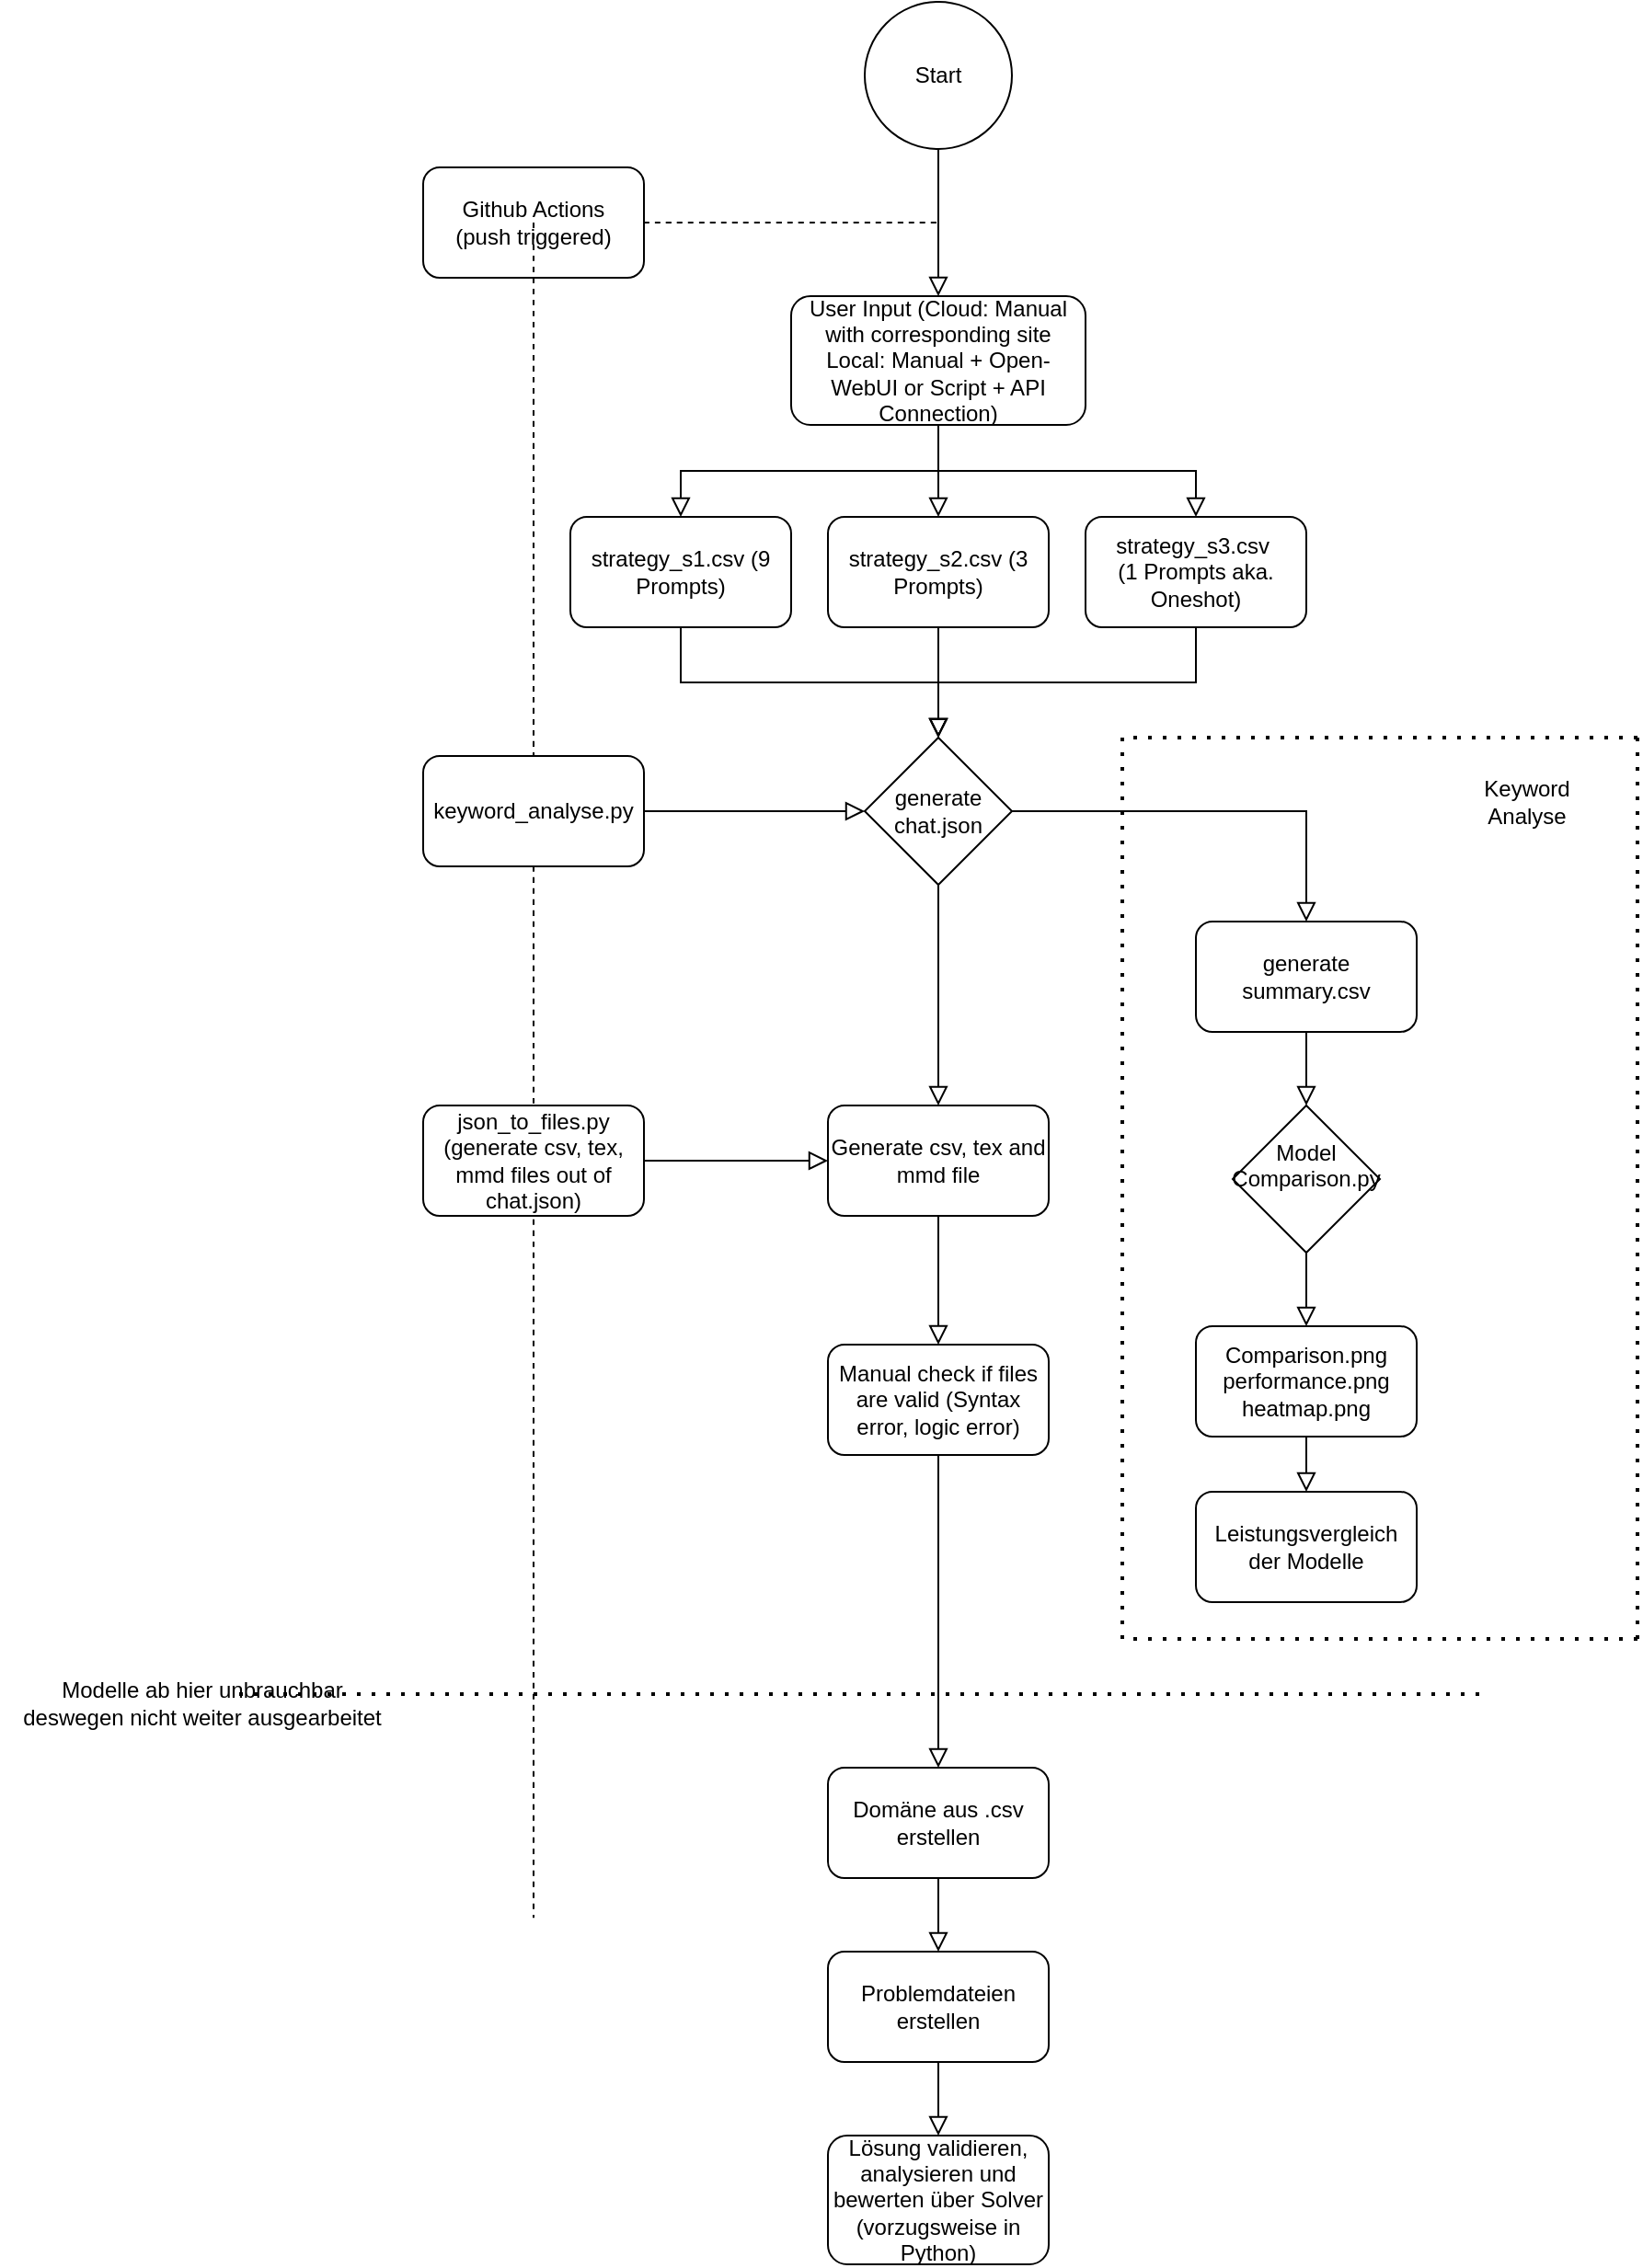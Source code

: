 <mxfile version="28.1.1">
  <diagram id="C5RBs43oDa-KdzZeNtuy" name="Page-1">
    <mxGraphModel dx="1948" dy="1941" grid="1" gridSize="10" guides="1" tooltips="1" connect="1" arrows="1" fold="1" page="1" pageScale="1" pageWidth="827" pageHeight="1169" math="0" shadow="0">
      <root>
        <mxCell id="WIyWlLk6GJQsqaUBKTNV-0" />
        <mxCell id="WIyWlLk6GJQsqaUBKTNV-1" parent="WIyWlLk6GJQsqaUBKTNV-0" />
        <mxCell id="WIyWlLk6GJQsqaUBKTNV-2" value="" style="rounded=0;html=1;jettySize=auto;orthogonalLoop=1;fontSize=11;endArrow=block;endFill=0;endSize=8;strokeWidth=1;shadow=0;labelBackgroundColor=none;edgeStyle=orthogonalEdgeStyle;entryX=0.5;entryY=0;entryDx=0;entryDy=0;" parent="WIyWlLk6GJQsqaUBKTNV-1" source="WIyWlLk6GJQsqaUBKTNV-3" target="XLpmGhJiiq_1ypIwrxc6-3" edge="1">
          <mxGeometry relative="1" as="geometry">
            <mxPoint x="220" y="170" as="targetPoint" />
            <Array as="points" />
          </mxGeometry>
        </mxCell>
        <mxCell id="WIyWlLk6GJQsqaUBKTNV-3" value="User Input (Cloud: Manual with corresponding site&lt;br&gt;Local: Manual + Open-WebUI or Script + API Connection)" style="rounded=1;whiteSpace=wrap;html=1;fontSize=12;glass=0;strokeWidth=1;shadow=0;" parent="WIyWlLk6GJQsqaUBKTNV-1" vertex="1">
          <mxGeometry x="140" y="80" width="160" height="70" as="geometry" />
        </mxCell>
        <mxCell id="XLpmGhJiiq_1ypIwrxc6-0" value="&lt;div&gt;Start&lt;/div&gt;" style="ellipse;whiteSpace=wrap;html=1;aspect=fixed;" parent="WIyWlLk6GJQsqaUBKTNV-1" vertex="1">
          <mxGeometry x="180" y="-80" width="80" height="80" as="geometry" />
        </mxCell>
        <mxCell id="XLpmGhJiiq_1ypIwrxc6-1" value="" style="rounded=0;html=1;jettySize=auto;orthogonalLoop=1;fontSize=11;endArrow=block;endFill=0;endSize=8;strokeWidth=1;shadow=0;labelBackgroundColor=none;edgeStyle=orthogonalEdgeStyle;exitX=0.5;exitY=1;exitDx=0;exitDy=0;" parent="WIyWlLk6GJQsqaUBKTNV-1" source="XLpmGhJiiq_1ypIwrxc6-0" edge="1">
          <mxGeometry relative="1" as="geometry">
            <mxPoint x="230" y="170" as="sourcePoint" />
            <mxPoint x="220" y="80" as="targetPoint" />
          </mxGeometry>
        </mxCell>
        <mxCell id="XLpmGhJiiq_1ypIwrxc6-2" value="strategy_s1.csv (9 Prompts)" style="rounded=1;whiteSpace=wrap;html=1;" parent="WIyWlLk6GJQsqaUBKTNV-1" vertex="1">
          <mxGeometry x="20" y="200" width="120" height="60" as="geometry" />
        </mxCell>
        <mxCell id="XLpmGhJiiq_1ypIwrxc6-3" value="&lt;div&gt;strategy_s2.csv (3 Prompts)&lt;/div&gt;" style="rounded=1;whiteSpace=wrap;html=1;" parent="WIyWlLk6GJQsqaUBKTNV-1" vertex="1">
          <mxGeometry x="160" y="200" width="120" height="60" as="geometry" />
        </mxCell>
        <mxCell id="XLpmGhJiiq_1ypIwrxc6-4" value="&lt;div&gt;strategy_s3.csv&amp;nbsp;&lt;/div&gt;&lt;div&gt;(1 Prompts aka. Oneshot)&lt;/div&gt;" style="rounded=1;whiteSpace=wrap;html=1;" parent="WIyWlLk6GJQsqaUBKTNV-1" vertex="1">
          <mxGeometry x="300" y="200" width="120" height="60" as="geometry" />
        </mxCell>
        <mxCell id="XLpmGhJiiq_1ypIwrxc6-5" value="" style="rounded=0;html=1;jettySize=auto;orthogonalLoop=1;fontSize=11;endArrow=block;endFill=0;endSize=8;strokeWidth=1;shadow=0;labelBackgroundColor=none;edgeStyle=orthogonalEdgeStyle;entryX=0.5;entryY=0;entryDx=0;entryDy=0;exitX=0.5;exitY=1;exitDx=0;exitDy=0;" parent="WIyWlLk6GJQsqaUBKTNV-1" source="WIyWlLk6GJQsqaUBKTNV-3" target="XLpmGhJiiq_1ypIwrxc6-4" edge="1">
          <mxGeometry relative="1" as="geometry">
            <mxPoint x="300" y="160" as="sourcePoint" />
            <mxPoint x="300" y="210" as="targetPoint" />
            <Array as="points" />
          </mxGeometry>
        </mxCell>
        <mxCell id="XLpmGhJiiq_1ypIwrxc6-6" value="" style="rounded=0;html=1;jettySize=auto;orthogonalLoop=1;fontSize=11;endArrow=block;endFill=0;endSize=8;strokeWidth=1;shadow=0;labelBackgroundColor=none;edgeStyle=orthogonalEdgeStyle;entryX=0.5;entryY=0;entryDx=0;entryDy=0;exitX=0.5;exitY=1;exitDx=0;exitDy=0;" parent="WIyWlLk6GJQsqaUBKTNV-1" source="WIyWlLk6GJQsqaUBKTNV-3" target="XLpmGhJiiq_1ypIwrxc6-2" edge="1">
          <mxGeometry relative="1" as="geometry">
            <mxPoint x="380" y="150" as="sourcePoint" />
            <mxPoint x="520" y="200" as="targetPoint" />
            <Array as="points" />
          </mxGeometry>
        </mxCell>
        <mxCell id="XLpmGhJiiq_1ypIwrxc6-7" value="generate chat.json" style="rhombus;whiteSpace=wrap;html=1;" parent="WIyWlLk6GJQsqaUBKTNV-1" vertex="1">
          <mxGeometry x="180" y="320" width="80" height="80" as="geometry" />
        </mxCell>
        <mxCell id="XLpmGhJiiq_1ypIwrxc6-8" value="" style="rounded=0;html=1;jettySize=auto;orthogonalLoop=1;fontSize=11;endArrow=block;endFill=0;endSize=8;strokeWidth=1;shadow=0;labelBackgroundColor=none;edgeStyle=orthogonalEdgeStyle;entryX=0.5;entryY=0;entryDx=0;entryDy=0;exitX=0.5;exitY=1;exitDx=0;exitDy=0;" parent="WIyWlLk6GJQsqaUBKTNV-1" source="XLpmGhJiiq_1ypIwrxc6-2" target="XLpmGhJiiq_1ypIwrxc6-7" edge="1">
          <mxGeometry relative="1" as="geometry">
            <mxPoint x="290" y="340" as="sourcePoint" />
            <mxPoint x="290" y="390" as="targetPoint" />
            <Array as="points" />
          </mxGeometry>
        </mxCell>
        <mxCell id="XLpmGhJiiq_1ypIwrxc6-9" value="" style="rounded=0;html=1;jettySize=auto;orthogonalLoop=1;fontSize=11;endArrow=block;endFill=0;endSize=8;strokeWidth=1;shadow=0;labelBackgroundColor=none;edgeStyle=orthogonalEdgeStyle;entryX=0.5;entryY=0;entryDx=0;entryDy=0;exitX=0.5;exitY=1;exitDx=0;exitDy=0;" parent="WIyWlLk6GJQsqaUBKTNV-1" source="XLpmGhJiiq_1ypIwrxc6-3" target="XLpmGhJiiq_1ypIwrxc6-7" edge="1">
          <mxGeometry relative="1" as="geometry">
            <mxPoint x="280" y="290" as="sourcePoint" />
            <mxPoint x="280" y="340" as="targetPoint" />
            <Array as="points" />
          </mxGeometry>
        </mxCell>
        <mxCell id="XLpmGhJiiq_1ypIwrxc6-10" value="" style="rounded=0;html=1;jettySize=auto;orthogonalLoop=1;fontSize=11;endArrow=block;endFill=0;endSize=8;strokeWidth=1;shadow=0;labelBackgroundColor=none;edgeStyle=orthogonalEdgeStyle;exitX=0.5;exitY=1;exitDx=0;exitDy=0;" parent="WIyWlLk6GJQsqaUBKTNV-1" source="XLpmGhJiiq_1ypIwrxc6-4" target="XLpmGhJiiq_1ypIwrxc6-7" edge="1">
          <mxGeometry relative="1" as="geometry">
            <mxPoint x="350" y="330" as="sourcePoint" />
            <mxPoint x="350" y="380" as="targetPoint" />
            <Array as="points" />
          </mxGeometry>
        </mxCell>
        <mxCell id="XLpmGhJiiq_1ypIwrxc6-13" value="" style="endArrow=none;dashed=1;html=1;rounded=0;fontSize=12;startSize=8;endSize=8;curved=1;" parent="WIyWlLk6GJQsqaUBKTNV-1" source="wyWnQgYjaBKhPLBwmyqi-3" edge="1">
          <mxGeometry width="50" height="50" relative="1" as="geometry">
            <mxPoint y="40" as="sourcePoint" />
            <mxPoint y="961.6" as="targetPoint" />
          </mxGeometry>
        </mxCell>
        <mxCell id="XLpmGhJiiq_1ypIwrxc6-14" value="" style="endArrow=none;dashed=1;html=1;rounded=0;fontSize=12;startSize=8;endSize=8;curved=1;" parent="WIyWlLk6GJQsqaUBKTNV-1" target="XLpmGhJiiq_1ypIwrxc6-15" edge="1">
          <mxGeometry width="50" height="50" relative="1" as="geometry">
            <mxPoint y="40" as="sourcePoint" />
            <mxPoint x="220" y="40" as="targetPoint" />
          </mxGeometry>
        </mxCell>
        <mxCell id="XLpmGhJiiq_1ypIwrxc6-15" value="Github Actions&lt;br&gt;(push triggered)" style="rounded=1;whiteSpace=wrap;html=1;" parent="WIyWlLk6GJQsqaUBKTNV-1" vertex="1">
          <mxGeometry x="-60" y="10" width="120" height="60" as="geometry" />
        </mxCell>
        <mxCell id="XLpmGhJiiq_1ypIwrxc6-16" value="" style="endArrow=none;dashed=1;html=1;rounded=0;fontSize=12;startSize=8;endSize=8;curved=1;exitX=1;exitY=0.5;exitDx=0;exitDy=0;" parent="WIyWlLk6GJQsqaUBKTNV-1" source="XLpmGhJiiq_1ypIwrxc6-15" edge="1">
          <mxGeometry width="50" height="50" relative="1" as="geometry">
            <mxPoint x="80" y="230" as="sourcePoint" />
            <mxPoint x="220" y="40" as="targetPoint" />
          </mxGeometry>
        </mxCell>
        <mxCell id="XLpmGhJiiq_1ypIwrxc6-17" value="json_to_files.py&lt;br&gt;(generate csv, tex, mmd files out of chat.json)" style="rounded=1;whiteSpace=wrap;html=1;" parent="WIyWlLk6GJQsqaUBKTNV-1" vertex="1">
          <mxGeometry x="-60" y="520" width="120" height="60" as="geometry" />
        </mxCell>
        <mxCell id="wyWnQgYjaBKhPLBwmyqi-0" value="Generate csv, tex and mmd file" style="rounded=1;whiteSpace=wrap;html=1;" vertex="1" parent="WIyWlLk6GJQsqaUBKTNV-1">
          <mxGeometry x="160" y="520" width="120" height="60" as="geometry" />
        </mxCell>
        <mxCell id="wyWnQgYjaBKhPLBwmyqi-1" value="" style="rounded=0;html=1;jettySize=auto;orthogonalLoop=1;fontSize=11;endArrow=block;endFill=0;endSize=8;strokeWidth=1;shadow=0;labelBackgroundColor=none;edgeStyle=orthogonalEdgeStyle;entryX=0;entryY=0.5;entryDx=0;entryDy=0;exitX=1;exitY=0.5;exitDx=0;exitDy=0;" edge="1" parent="WIyWlLk6GJQsqaUBKTNV-1" source="XLpmGhJiiq_1ypIwrxc6-17" target="wyWnQgYjaBKhPLBwmyqi-0">
          <mxGeometry relative="1" as="geometry">
            <mxPoint x="370" y="300" as="sourcePoint" />
            <mxPoint x="370" y="360" as="targetPoint" />
            <Array as="points" />
          </mxGeometry>
        </mxCell>
        <mxCell id="wyWnQgYjaBKhPLBwmyqi-2" value="" style="rounded=0;html=1;jettySize=auto;orthogonalLoop=1;fontSize=11;endArrow=block;endFill=0;endSize=8;strokeWidth=1;shadow=0;labelBackgroundColor=none;edgeStyle=orthogonalEdgeStyle;entryX=0.5;entryY=0;entryDx=0;entryDy=0;exitX=0.5;exitY=1;exitDx=0;exitDy=0;" edge="1" parent="WIyWlLk6GJQsqaUBKTNV-1" source="XLpmGhJiiq_1ypIwrxc6-7" target="wyWnQgYjaBKhPLBwmyqi-0">
          <mxGeometry relative="1" as="geometry">
            <mxPoint x="460" y="510" as="sourcePoint" />
            <mxPoint x="560" y="510" as="targetPoint" />
            <Array as="points" />
          </mxGeometry>
        </mxCell>
        <mxCell id="wyWnQgYjaBKhPLBwmyqi-5" value="" style="rounded=0;html=1;jettySize=auto;orthogonalLoop=1;fontSize=11;endArrow=block;endFill=0;endSize=8;strokeWidth=1;shadow=0;labelBackgroundColor=none;edgeStyle=orthogonalEdgeStyle;entryX=0;entryY=0.5;entryDx=0;entryDy=0;exitX=1;exitY=0.5;exitDx=0;exitDy=0;" edge="1" parent="WIyWlLk6GJQsqaUBKTNV-1" source="wyWnQgYjaBKhPLBwmyqi-3" target="XLpmGhJiiq_1ypIwrxc6-7">
          <mxGeometry relative="1" as="geometry">
            <mxPoint x="130" y="560" as="sourcePoint" />
            <mxPoint x="230" y="560" as="targetPoint" />
            <Array as="points" />
          </mxGeometry>
        </mxCell>
        <mxCell id="wyWnQgYjaBKhPLBwmyqi-6" value="generate summary.csv" style="rounded=1;whiteSpace=wrap;html=1;" vertex="1" parent="WIyWlLk6GJQsqaUBKTNV-1">
          <mxGeometry x="360" y="420" width="120" height="60" as="geometry" />
        </mxCell>
        <mxCell id="wyWnQgYjaBKhPLBwmyqi-7" value="" style="rounded=0;html=1;jettySize=auto;orthogonalLoop=1;fontSize=11;endArrow=block;endFill=0;endSize=8;strokeWidth=1;shadow=0;labelBackgroundColor=none;edgeStyle=orthogonalEdgeStyle;entryX=0.5;entryY=0;entryDx=0;entryDy=0;exitX=1;exitY=0.5;exitDx=0;exitDy=0;" edge="1" parent="WIyWlLk6GJQsqaUBKTNV-1" source="XLpmGhJiiq_1ypIwrxc6-7" target="wyWnQgYjaBKhPLBwmyqi-6">
          <mxGeometry relative="1" as="geometry">
            <mxPoint x="390" y="420" as="sourcePoint" />
            <mxPoint x="490" y="420" as="targetPoint" />
            <Array as="points" />
          </mxGeometry>
        </mxCell>
        <mxCell id="wyWnQgYjaBKhPLBwmyqi-8" value="&lt;div&gt;Comparison.png&lt;/div&gt;&lt;div&gt;performance.png&lt;/div&gt;&lt;div&gt;heatmap.png&lt;/div&gt;" style="rounded=1;whiteSpace=wrap;html=1;" vertex="1" parent="WIyWlLk6GJQsqaUBKTNV-1">
          <mxGeometry x="360" y="640" width="120" height="60" as="geometry" />
        </mxCell>
        <mxCell id="wyWnQgYjaBKhPLBwmyqi-9" value="Manual check if files are valid (Syntax error, logic error)" style="rounded=1;whiteSpace=wrap;html=1;" vertex="1" parent="WIyWlLk6GJQsqaUBKTNV-1">
          <mxGeometry x="160" y="650" width="120" height="60" as="geometry" />
        </mxCell>
        <mxCell id="wyWnQgYjaBKhPLBwmyqi-10" value="" style="rounded=0;html=1;jettySize=auto;orthogonalLoop=1;fontSize=11;endArrow=block;endFill=0;endSize=8;strokeWidth=1;shadow=0;labelBackgroundColor=none;edgeStyle=orthogonalEdgeStyle;entryX=0.5;entryY=0;entryDx=0;entryDy=0;exitX=0.5;exitY=1;exitDx=0;exitDy=0;" edge="1" parent="WIyWlLk6GJQsqaUBKTNV-1" source="wyWnQgYjaBKhPLBwmyqi-0" target="wyWnQgYjaBKhPLBwmyqi-9">
          <mxGeometry relative="1" as="geometry">
            <mxPoint x="230" y="470" as="sourcePoint" />
            <mxPoint x="230" y="590" as="targetPoint" />
            <Array as="points" />
          </mxGeometry>
        </mxCell>
        <mxCell id="wyWnQgYjaBKhPLBwmyqi-11" value="&lt;div&gt;Model Comparison.py&lt;/div&gt;&lt;div&gt;&lt;br&gt;&lt;/div&gt;" style="rhombus;whiteSpace=wrap;html=1;" vertex="1" parent="WIyWlLk6GJQsqaUBKTNV-1">
          <mxGeometry x="380" y="520" width="80" height="80" as="geometry" />
        </mxCell>
        <mxCell id="wyWnQgYjaBKhPLBwmyqi-12" value="" style="rounded=0;html=1;jettySize=auto;orthogonalLoop=1;fontSize=11;endArrow=block;endFill=0;endSize=8;strokeWidth=1;shadow=0;labelBackgroundColor=none;edgeStyle=orthogonalEdgeStyle;entryX=0.5;entryY=0;entryDx=0;entryDy=0;exitX=0.5;exitY=1;exitDx=0;exitDy=0;" edge="1" parent="WIyWlLk6GJQsqaUBKTNV-1" source="wyWnQgYjaBKhPLBwmyqi-6" target="wyWnQgYjaBKhPLBwmyqi-11">
          <mxGeometry relative="1" as="geometry">
            <mxPoint x="530" y="570" as="sourcePoint" />
            <mxPoint x="530" y="690" as="targetPoint" />
            <Array as="points" />
          </mxGeometry>
        </mxCell>
        <mxCell id="wyWnQgYjaBKhPLBwmyqi-13" value="" style="rounded=0;html=1;jettySize=auto;orthogonalLoop=1;fontSize=11;endArrow=block;endFill=0;endSize=8;strokeWidth=1;shadow=0;labelBackgroundColor=none;edgeStyle=orthogonalEdgeStyle;entryX=0.5;entryY=0;entryDx=0;entryDy=0;exitX=0.5;exitY=1;exitDx=0;exitDy=0;" edge="1" parent="WIyWlLk6GJQsqaUBKTNV-1" source="wyWnQgYjaBKhPLBwmyqi-11" target="wyWnQgYjaBKhPLBwmyqi-8">
          <mxGeometry relative="1" as="geometry">
            <mxPoint x="590" y="690" as="sourcePoint" />
            <mxPoint x="590" y="810" as="targetPoint" />
            <Array as="points" />
          </mxGeometry>
        </mxCell>
        <mxCell id="wyWnQgYjaBKhPLBwmyqi-14" value="" style="endArrow=none;dashed=1;html=1;dashPattern=1 3;strokeWidth=2;rounded=0;" edge="1" parent="WIyWlLk6GJQsqaUBKTNV-1">
          <mxGeometry width="50" height="50" relative="1" as="geometry">
            <mxPoint x="-160" y="840" as="sourcePoint" />
            <mxPoint x="520" y="840" as="targetPoint" />
          </mxGeometry>
        </mxCell>
        <mxCell id="wyWnQgYjaBKhPLBwmyqi-15" value="Modelle ab hier unbrauchbar&lt;br&gt;deswegen nicht weiter ausgearbeitet" style="text;html=1;align=center;verticalAlign=middle;whiteSpace=wrap;rounded=0;" vertex="1" parent="WIyWlLk6GJQsqaUBKTNV-1">
          <mxGeometry x="-290" y="830" width="220" height="30" as="geometry" />
        </mxCell>
        <mxCell id="wyWnQgYjaBKhPLBwmyqi-16" value="Domäne aus .csv erstellen" style="rounded=1;whiteSpace=wrap;html=1;" vertex="1" parent="WIyWlLk6GJQsqaUBKTNV-1">
          <mxGeometry x="160" y="880" width="120" height="60" as="geometry" />
        </mxCell>
        <mxCell id="wyWnQgYjaBKhPLBwmyqi-17" value="" style="rounded=0;html=1;jettySize=auto;orthogonalLoop=1;fontSize=11;endArrow=block;endFill=0;endSize=8;strokeWidth=1;shadow=0;labelBackgroundColor=none;edgeStyle=orthogonalEdgeStyle;entryX=0.5;entryY=0;entryDx=0;entryDy=0;exitX=0.5;exitY=1;exitDx=0;exitDy=0;" edge="1" parent="WIyWlLk6GJQsqaUBKTNV-1" source="wyWnQgYjaBKhPLBwmyqi-9" target="wyWnQgYjaBKhPLBwmyqi-16">
          <mxGeometry relative="1" as="geometry">
            <mxPoint x="400" y="930" as="sourcePoint" />
            <mxPoint x="400" y="1000" as="targetPoint" />
            <Array as="points" />
          </mxGeometry>
        </mxCell>
        <mxCell id="wyWnQgYjaBKhPLBwmyqi-18" value="" style="endArrow=none;dashed=1;html=1;dashPattern=1 3;strokeWidth=2;rounded=0;" edge="1" parent="WIyWlLk6GJQsqaUBKTNV-1">
          <mxGeometry width="50" height="50" relative="1" as="geometry">
            <mxPoint x="320" y="810" as="sourcePoint" />
            <mxPoint x="320" y="320" as="targetPoint" />
          </mxGeometry>
        </mxCell>
        <mxCell id="wyWnQgYjaBKhPLBwmyqi-19" value="" style="endArrow=none;dashed=1;html=1;dashPattern=1 3;strokeWidth=2;rounded=0;" edge="1" parent="WIyWlLk6GJQsqaUBKTNV-1">
          <mxGeometry width="50" height="50" relative="1" as="geometry">
            <mxPoint x="600" y="320" as="sourcePoint" />
            <mxPoint x="320" y="320" as="targetPoint" />
          </mxGeometry>
        </mxCell>
        <mxCell id="wyWnQgYjaBKhPLBwmyqi-20" value="" style="endArrow=none;dashed=1;html=1;dashPattern=1 3;strokeWidth=2;rounded=0;" edge="1" parent="WIyWlLk6GJQsqaUBKTNV-1">
          <mxGeometry width="50" height="50" relative="1" as="geometry">
            <mxPoint x="600" y="810" as="sourcePoint" />
            <mxPoint x="320" y="810" as="targetPoint" />
          </mxGeometry>
        </mxCell>
        <mxCell id="wyWnQgYjaBKhPLBwmyqi-21" value="" style="endArrow=none;dashed=1;html=1;dashPattern=1 3;strokeWidth=2;rounded=0;" edge="1" parent="WIyWlLk6GJQsqaUBKTNV-1">
          <mxGeometry width="50" height="50" relative="1" as="geometry">
            <mxPoint x="600" y="810" as="sourcePoint" />
            <mxPoint x="600" y="320" as="targetPoint" />
          </mxGeometry>
        </mxCell>
        <mxCell id="wyWnQgYjaBKhPLBwmyqi-24" value="Keyword Analyse" style="text;html=1;align=center;verticalAlign=middle;whiteSpace=wrap;rounded=0;" vertex="1" parent="WIyWlLk6GJQsqaUBKTNV-1">
          <mxGeometry x="510" y="340" width="60" height="30" as="geometry" />
        </mxCell>
        <mxCell id="wyWnQgYjaBKhPLBwmyqi-25" value="&lt;div&gt;Problemdateien erstellen&lt;/div&gt;" style="rounded=1;whiteSpace=wrap;html=1;" vertex="1" parent="WIyWlLk6GJQsqaUBKTNV-1">
          <mxGeometry x="160" y="980" width="120" height="60" as="geometry" />
        </mxCell>
        <mxCell id="wyWnQgYjaBKhPLBwmyqi-26" value="" style="rounded=0;html=1;jettySize=auto;orthogonalLoop=1;fontSize=11;endArrow=block;endFill=0;endSize=8;strokeWidth=1;shadow=0;labelBackgroundColor=none;edgeStyle=orthogonalEdgeStyle;entryX=0.5;entryY=0;entryDx=0;entryDy=0;exitX=0.5;exitY=1;exitDx=0;exitDy=0;" edge="1" parent="WIyWlLk6GJQsqaUBKTNV-1" source="wyWnQgYjaBKhPLBwmyqi-16" target="wyWnQgYjaBKhPLBwmyqi-25">
          <mxGeometry relative="1" as="geometry">
            <mxPoint x="260" y="740" as="sourcePoint" />
            <mxPoint x="260" y="950" as="targetPoint" />
            <Array as="points" />
          </mxGeometry>
        </mxCell>
        <mxCell id="wyWnQgYjaBKhPLBwmyqi-27" value="Lösung validieren, analysieren und bewerten über Solver (vorzugsweise in Python)" style="rounded=1;whiteSpace=wrap;html=1;" vertex="1" parent="WIyWlLk6GJQsqaUBKTNV-1">
          <mxGeometry x="160" y="1080" width="120" height="70" as="geometry" />
        </mxCell>
        <mxCell id="wyWnQgYjaBKhPLBwmyqi-28" value="" style="rounded=0;html=1;jettySize=auto;orthogonalLoop=1;fontSize=11;endArrow=block;endFill=0;endSize=8;strokeWidth=1;shadow=0;labelBackgroundColor=none;edgeStyle=orthogonalEdgeStyle;exitX=0.5;exitY=1;exitDx=0;exitDy=0;" edge="1" parent="WIyWlLk6GJQsqaUBKTNV-1" source="wyWnQgYjaBKhPLBwmyqi-25">
          <mxGeometry relative="1" as="geometry">
            <mxPoint x="490" y="970" as="sourcePoint" />
            <mxPoint x="220" y="1080" as="targetPoint" />
            <Array as="points" />
          </mxGeometry>
        </mxCell>
        <mxCell id="wyWnQgYjaBKhPLBwmyqi-29" value="" style="endArrow=none;dashed=1;html=1;rounded=0;fontSize=12;startSize=8;endSize=8;curved=1;" edge="1" parent="WIyWlLk6GJQsqaUBKTNV-1" target="wyWnQgYjaBKhPLBwmyqi-3">
          <mxGeometry width="50" height="50" relative="1" as="geometry">
            <mxPoint y="40" as="sourcePoint" />
            <mxPoint y="520" as="targetPoint" />
          </mxGeometry>
        </mxCell>
        <mxCell id="wyWnQgYjaBKhPLBwmyqi-3" value="keyword_analyse.py" style="rounded=1;whiteSpace=wrap;html=1;" vertex="1" parent="WIyWlLk6GJQsqaUBKTNV-1">
          <mxGeometry x="-60" y="330" width="120" height="60" as="geometry" />
        </mxCell>
        <mxCell id="wyWnQgYjaBKhPLBwmyqi-30" value="Leistungsvergleich der Modelle" style="rounded=1;whiteSpace=wrap;html=1;" vertex="1" parent="WIyWlLk6GJQsqaUBKTNV-1">
          <mxGeometry x="360" y="730" width="120" height="60" as="geometry" />
        </mxCell>
        <mxCell id="wyWnQgYjaBKhPLBwmyqi-31" value="" style="rounded=0;html=1;jettySize=auto;orthogonalLoop=1;fontSize=11;endArrow=block;endFill=0;endSize=8;strokeWidth=1;shadow=0;labelBackgroundColor=none;edgeStyle=orthogonalEdgeStyle;entryX=0.5;entryY=0;entryDx=0;entryDy=0;exitX=0.5;exitY=1;exitDx=0;exitDy=0;" edge="1" parent="WIyWlLk6GJQsqaUBKTNV-1" source="wyWnQgYjaBKhPLBwmyqi-8" target="wyWnQgYjaBKhPLBwmyqi-30">
          <mxGeometry relative="1" as="geometry">
            <mxPoint x="550" y="630" as="sourcePoint" />
            <mxPoint x="550" y="670" as="targetPoint" />
            <Array as="points" />
          </mxGeometry>
        </mxCell>
      </root>
    </mxGraphModel>
  </diagram>
</mxfile>
